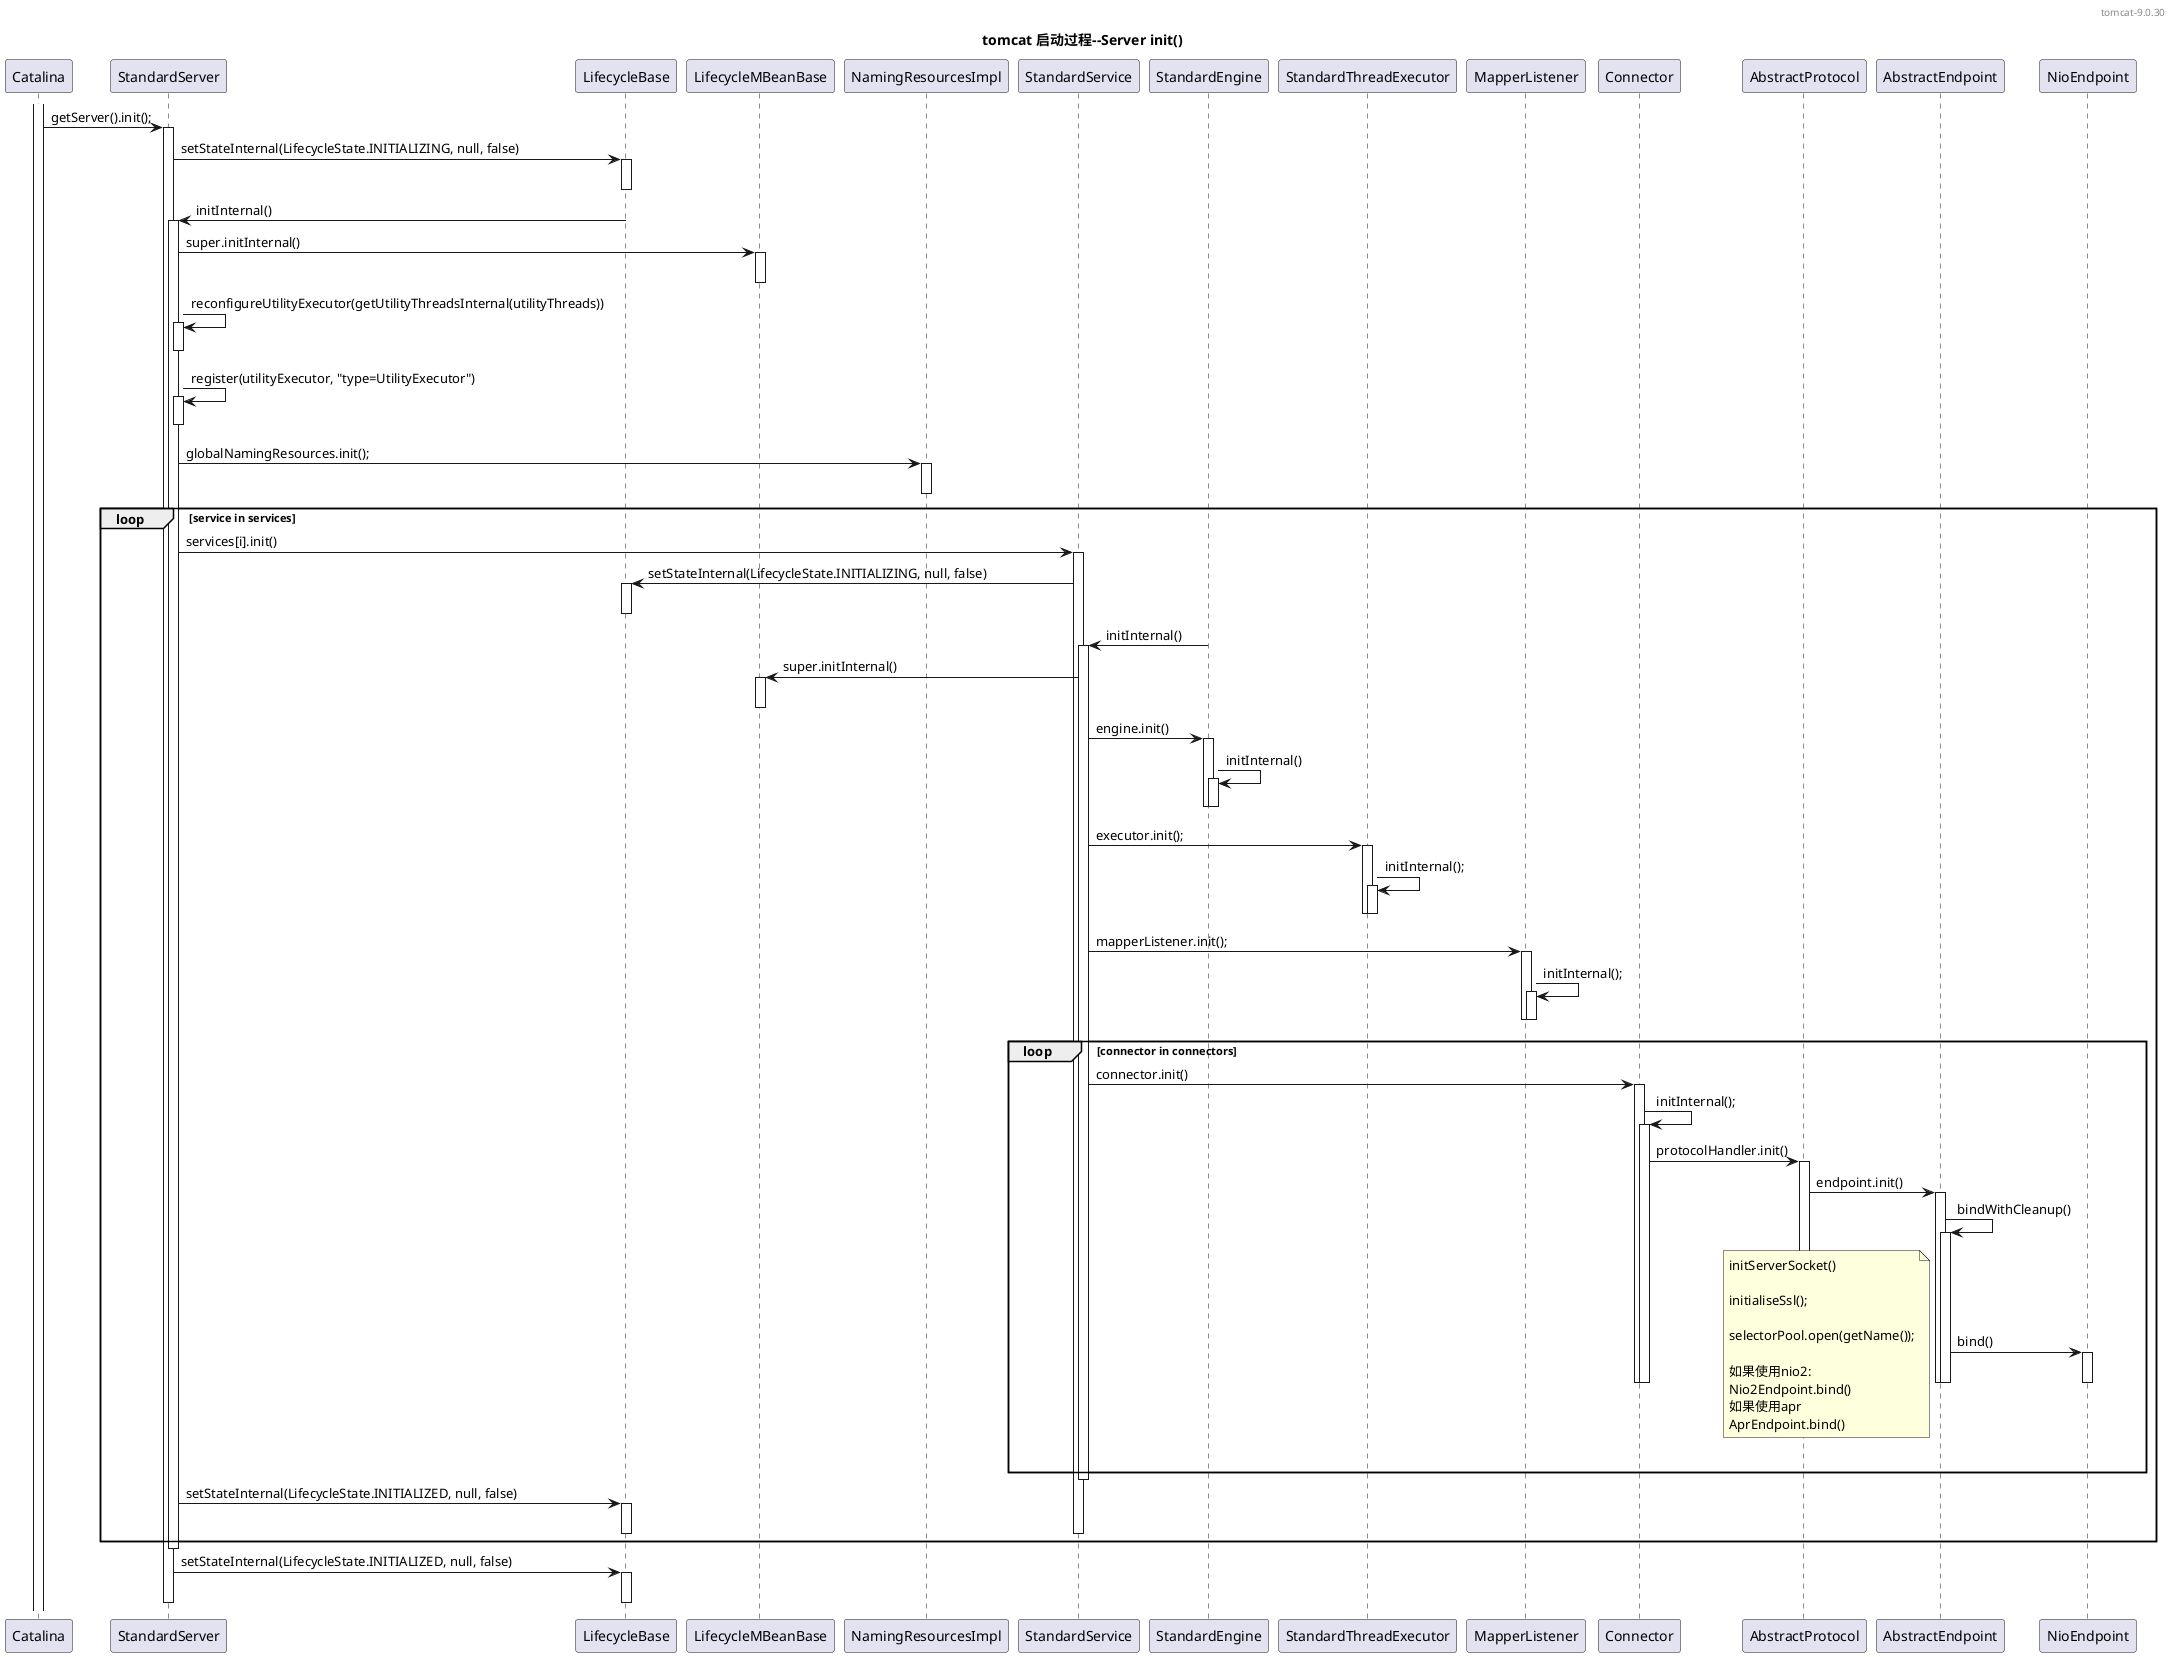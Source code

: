 @startuml

header tomcat-9.0.30

title tomcat 启动过程--Server init()

activate Catalina
Catalina -> StandardServer++: getServer().init();
    StandardServer -> LifecycleBase++: setStateInternal(LifecycleState.INITIALIZING, null, false)
    deactivate LifecycleBase

    LifecycleBase -> StandardServer++: initInternal()
        StandardServer -> LifecycleMBeanBase++:  super.initInternal()
        deactivate LifecycleMBeanBase

        StandardServer -> StandardServer++: reconfigureUtilityExecutor(getUtilityThreadsInternal(utilityThreads))
        deactivate StandardServer

        StandardServer -> StandardServer++: register(utilityExecutor, "type=UtilityExecutor")
        deactivate StandardServer

        StandardServer -> NamingResourcesImpl++: globalNamingResources.init();
        deactivate NamingResourcesImpl

        loop service in services
            StandardServer -> StandardService++: services[i].init()
                StandardService -> LifecycleBase++: setStateInternal(LifecycleState.INITIALIZING, null, false)
                deactivate LifecycleBase

                StandardEngine -> StandardService++: initInternal()
                    StandardService -> LifecycleMBeanBase++:  super.initInternal()
                    deactivate LifecycleMBeanBase

                    StandardService -> StandardEngine++: engine.init()
                        StandardEngine -> StandardEngine++: initInternal()
                        deactivate StandardEngine
                    deactivate StandardEngine


                    StandardService -> StandardThreadExecutor++: executor.init();
                        StandardThreadExecutor -> StandardThreadExecutor++: initInternal();
                        deactivate StandardThreadExecutor
                    deactivate StandardThreadExecutor

                    StandardService -> MapperListener++: mapperListener.init();
                        MapperListener -> MapperListener++: initInternal();
                        deactivate MapperListener
                    deactivate MapperListener

                    loop connector in connectors
                        StandardService -> Connector++: connector.init()
                            Connector -> Connector++: initInternal();
                                Connector -> AbstractProtocol++: protocolHandler.init()
                                    AbstractProtocol -> AbstractEndpoint++: endpoint.init()
                                        AbstractEndpoint -> AbstractEndpoint++: bindWithCleanup()
                                            AbstractEndpoint -> NioEndpoint++: bind()
                                            note left
                                            initServerSocket()

                                            initialiseSsl();

                                            selectorPool.open(getName());

                                            如果使用nio2:
                                            Nio2Endpoint.bind()
                                            如果使用apr
                                            AprEndpoint.bind()
                                            end note
                                            deactivate NioEndpoint
                                        deactivate AbstractEndpoint
                                    deactivate AbstractEndpoint
                                deactivate AbstractProtocol
                            deactivate Connector
                        deactivate Connector
                    end loop
                deactivate StandardService

                StandardServer -> LifecycleBase++: setStateInternal(LifecycleState.INITIALIZED, null, false)
                deactivate LifecycleBase
            deactivate StandardService
        end loop
    deactivate StandardServer

    StandardServer -> LifecycleBase++: setStateInternal(LifecycleState.INITIALIZED, null, false)
    deactivate LifecycleBase
deactivate StandardServer

@enduml